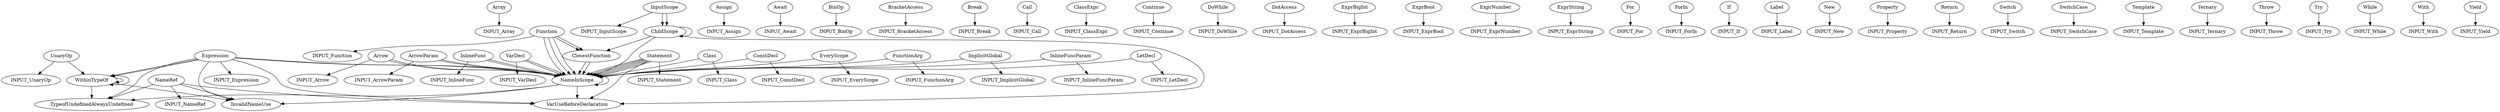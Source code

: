 digraph {
    0 [label=Array];
    1 [label=Arrow];
    2 [label=ArrowParam];
    3 [label=Assign];
    4 [label=Await];
    5 [label=BinOp];
    6 [label=BracketAccess];
    7 [label=Break];
    8 [label=Call];
    9 [label=ChildScope];
    10 [label=Class];
    11 [label=ClassExpr];
    12 [label=ClosestFunction];
    13 [label=ConstDecl];
    14 [label=Continue];
    15 [label=DoWhile];
    16 [label=DotAccess];
    17 [label=EveryScope];
    18 [label=ExprBigInt];
    19 [label=ExprBool];
    20 [label=ExprNumber];
    21 [label=ExprString];
    22 [label=Expression];
    23 [label=For];
    24 [label=ForIn];
    25 [label=Function];
    26 [label=FunctionArg];
    27 [label=INPUT_Array];
    28 [label=INPUT_Arrow];
    29 [label=INPUT_ArrowParam];
    30 [label=INPUT_Assign];
    31 [label=INPUT_Await];
    32 [label=INPUT_BinOp];
    33 [label=INPUT_BracketAccess];
    34 [label=INPUT_Break];
    35 [label=INPUT_Call];
    36 [label=INPUT_Class];
    37 [label=INPUT_ClassExpr];
    38 [label=INPUT_ConstDecl];
    39 [label=INPUT_Continue];
    40 [label=INPUT_DoWhile];
    41 [label=INPUT_DotAccess];
    42 [label=INPUT_EveryScope];
    43 [label=INPUT_ExprBigInt];
    44 [label=INPUT_ExprBool];
    45 [label=INPUT_ExprNumber];
    46 [label=INPUT_ExprString];
    47 [label=INPUT_Expression];
    48 [label=INPUT_For];
    49 [label=INPUT_ForIn];
    50 [label=INPUT_Function];
    51 [label=INPUT_FunctionArg];
    52 [label=INPUT_If];
    53 [label=INPUT_ImplicitGlobal];
    54 [label=INPUT_InlineFunc];
    55 [label=INPUT_InlineFuncParam];
    56 [label=INPUT_InputScope];
    57 [label=INPUT_Label];
    58 [label=INPUT_LetDecl];
    59 [label=INPUT_NameRef];
    60 [label=INPUT_New];
    61 [label=INPUT_Property];
    62 [label=INPUT_Return];
    63 [label=INPUT_Statement];
    64 [label=INPUT_Switch];
    65 [label=INPUT_SwitchCase];
    66 [label=INPUT_Template];
    67 [label=INPUT_Ternary];
    68 [label=INPUT_Throw];
    69 [label=INPUT_Try];
    70 [label=INPUT_UnaryOp];
    71 [label=INPUT_VarDecl];
    72 [label=INPUT_While];
    73 [label=INPUT_With];
    74 [label=INPUT_Yield];
    75 [label=If];
    76 [label=ImplicitGlobal];
    77 [label=InlineFunc];
    78 [label=InlineFuncParam];
    79 [label=InputScope];
    80 [label=InvalidNameUse];
    81 [label=Label];
    82 [label=LetDecl];
    83 [label=NameInScope];
    84 [label=NameRef];
    85 [label=New];
    86 [label=Property];
    87 [label=Return];
    88 [label=Statement];
    89 [label=Switch];
    90 [label=SwitchCase];
    91 [label=Template];
    92 [label=Ternary];
    93 [label=Throw];
    94 [label=Try];
    95 [label=TypeofUndefinedAlwaysUndefined];
    96 [label=UnaryOp];
    97 [label=VarDecl];
    98 [label=VarUseBeforeDeclaration];
    99 [label=While];
    100 [label=With];
    101 [label=WithinTypeOf];
    102 [label=Yield];
    0 -> 27;
    1 -> 28;
    1 -> 83;
    1 -> 83;
    2 -> 29;
    2 -> 83;
    2 -> 83;
    3 -> 30;
    4 -> 31;
    5 -> 32;
    6 -> 33;
    7 -> 34;
    8 -> 35;
    9 -> 9;
    9 -> 12;
    9 -> 83;
    9 -> 98;
    10 -> 36;
    10 -> 83;
    11 -> 37;
    12 -> 83;
    12 -> 83;
    13 -> 38;
    13 -> 83;
    14 -> 39;
    15 -> 40;
    16 -> 41;
    17 -> 42;
    17 -> 83;
    18 -> 43;
    19 -> 44;
    20 -> 45;
    21 -> 46;
    22 -> 47;
    22 -> 80;
    22 -> 83;
    22 -> 83;
    22 -> 95;
    22 -> 98;
    22 -> 101;
    22 -> 101;
    23 -> 48;
    24 -> 49;
    25 -> 12;
    25 -> 12;
    25 -> 50;
    25 -> 83;
    25 -> 83;
    25 -> 83;
    26 -> 51;
    26 -> 83;
    75 -> 52;
    76 -> 53;
    76 -> 83;
    77 -> 54;
    77 -> 83;
    77 -> 83;
    78 -> 55;
    78 -> 83;
    79 -> 9;
    79 -> 9;
    79 -> 56;
    81 -> 57;
    82 -> 58;
    82 -> 83;
    83 -> 80;
    83 -> 83;
    83 -> 95;
    83 -> 98;
    84 -> 59;
    84 -> 80;
    84 -> 95;
    84 -> 98;
    85 -> 60;
    86 -> 61;
    87 -> 62;
    88 -> 63;
    88 -> 83;
    88 -> 83;
    88 -> 83;
    88 -> 83;
    88 -> 83;
    88 -> 83;
    88 -> 98;
    89 -> 64;
    90 -> 65;
    91 -> 66;
    92 -> 67;
    93 -> 68;
    94 -> 69;
    96 -> 70;
    96 -> 101;
    97 -> 71;
    97 -> 83;
    97 -> 83;
    99 -> 72;
    100 -> 73;
    101 -> 80;
    101 -> 95;
    101 -> 101;
    101 -> 101;
    102 -> 74;
}